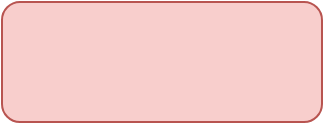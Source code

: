 <mxfile version="20.3.0" type="github">
  <diagram id="XY1lVdvY6-y3htQ_8gMf" name="Page-1">
    <mxGraphModel dx="775" dy="466" grid="1" gridSize="10" guides="1" tooltips="1" connect="1" arrows="1" fold="1" page="1" pageScale="1" pageWidth="850" pageHeight="1100" math="0" shadow="0">
      <root>
        <mxCell id="0" />
        <mxCell id="1" parent="0" />
        <mxCell id="uqqhpZLG5QQkoIobX8KI-1" value="" style="rounded=1;whiteSpace=wrap;html=1;fillColor=#f8cecc;strokeColor=#b85450;" parent="1" vertex="1">
          <mxGeometry x="340" y="210" width="160" height="60" as="geometry" />
        </mxCell>
      </root>
    </mxGraphModel>
  </diagram>
</mxfile>
